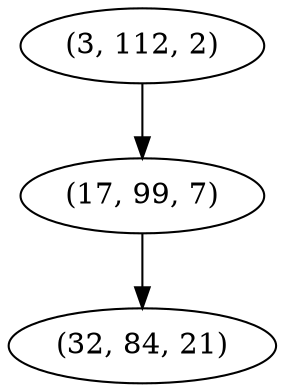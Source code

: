 digraph tree {
    "(3, 112, 2)";
    "(17, 99, 7)";
    "(32, 84, 21)";
    "(3, 112, 2)" -> "(17, 99, 7)";
    "(17, 99, 7)" -> "(32, 84, 21)";
}
